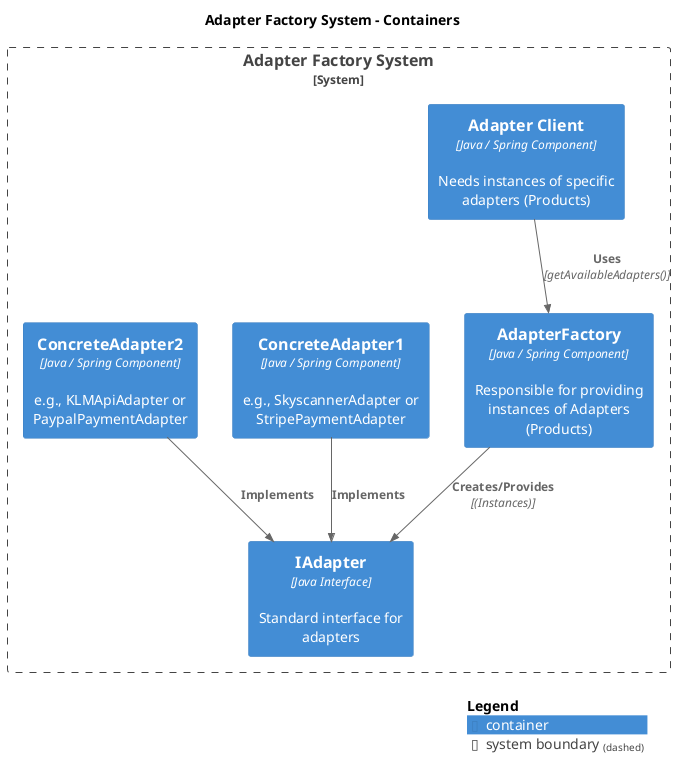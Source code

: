 @startuml
set separator none
title Adapter Factory System - Containers

top to bottom direction

!include <C4/C4>
!include <C4/C4_Context>
!include <C4/C4_Container>

System_Boundary("AdapterFactorySystem_boundary", "Adapter Factory System", $tags="") {
  Container(AdapterFactorySystem.AdapterClient, "Adapter Client", $techn="Java / Spring Component", $descr="Needs instances of specific adapters (Products)", $tags="", $link="")
  Container(AdapterFactorySystem.AdapterFactory, "AdapterFactory", $techn="Java / Spring Component", $descr="Responsible for providing instances of Adapters (Products)", $tags="", $link="")
  Container(AdapterFactorySystem.IAdapter, "IAdapter", $techn="Java Interface", $descr="Standard interface for adapters", $tags="", $link="")
  Container(AdapterFactorySystem.ConcreteAdapter1, "ConcreteAdapter1", $techn="Java / Spring Component", $descr="e.g., SkyscannerAdapter or StripePaymentAdapter", $tags="", $link="")
  Container(AdapterFactorySystem.ConcreteAdapter2, "ConcreteAdapter2", $techn="Java / Spring Component", $descr="e.g., KLMApiAdapter or PaypalPaymentAdapter", $tags="", $link="")
}

Rel(AdapterFactorySystem.ConcreteAdapter2, AdapterFactorySystem.IAdapter, "Implements", $techn="", $tags="", $link="")
Rel(AdapterFactorySystem.AdapterClient, AdapterFactorySystem.AdapterFactory, "Uses", $techn="getAvailableAdapters()", $tags="", $link="")
Rel(AdapterFactorySystem.AdapterFactory, AdapterFactorySystem.IAdapter, "Creates/Provides", $techn="(Instances)", $tags="", $link="")
Rel(AdapterFactorySystem.ConcreteAdapter1, AdapterFactorySystem.IAdapter, "Implements", $techn="", $tags="", $link="")

SHOW_LEGEND(true)
@enduml